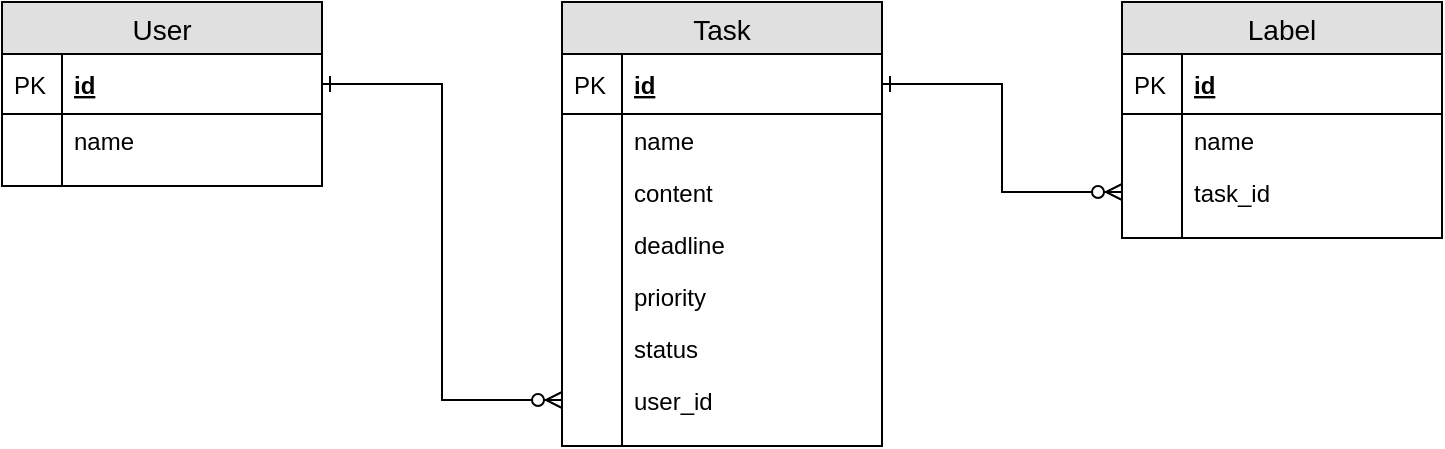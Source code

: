 <mxfile version="12.6.5" type="device"><diagram id="Nj8gCTXLQV1JdTMn_7A6" name="Page-1"><mxGraphModel dx="1351" dy="971" grid="1" gridSize="10" guides="1" tooltips="1" connect="1" arrows="1" fold="1" page="1" pageScale="1" pageWidth="1169" pageHeight="1654" math="0" shadow="0"><root><mxCell id="0"/><mxCell id="1" parent="0"/><mxCell id="QrywkvN2mAE73iBg5v3Z-1" value="User" style="swimlane;fontStyle=0;childLayout=stackLayout;horizontal=1;startSize=26;fillColor=#e0e0e0;horizontalStack=0;resizeParent=1;resizeParentMax=0;resizeLast=0;collapsible=1;marginBottom=0;swimlaneFillColor=#ffffff;align=center;fontSize=14;" vertex="1" parent="1"><mxGeometry x="120" y="40" width="160" height="92" as="geometry"/></mxCell><mxCell id="QrywkvN2mAE73iBg5v3Z-2" value="id" style="shape=partialRectangle;top=0;left=0;right=0;bottom=1;align=left;verticalAlign=middle;fillColor=none;spacingLeft=34;spacingRight=4;overflow=hidden;rotatable=0;points=[[0,0.5],[1,0.5]];portConstraint=eastwest;dropTarget=0;fontStyle=5;fontSize=12;" vertex="1" parent="QrywkvN2mAE73iBg5v3Z-1"><mxGeometry y="26" width="160" height="30" as="geometry"/></mxCell><mxCell id="QrywkvN2mAE73iBg5v3Z-3" value="PK" style="shape=partialRectangle;top=0;left=0;bottom=0;fillColor=none;align=left;verticalAlign=middle;spacingLeft=4;spacingRight=4;overflow=hidden;rotatable=0;points=[];portConstraint=eastwest;part=1;fontSize=12;" vertex="1" connectable="0" parent="QrywkvN2mAE73iBg5v3Z-2"><mxGeometry width="30" height="30" as="geometry"/></mxCell><mxCell id="QrywkvN2mAE73iBg5v3Z-4" value="name" style="shape=partialRectangle;top=0;left=0;right=0;bottom=0;align=left;verticalAlign=top;fillColor=none;spacingLeft=34;spacingRight=4;overflow=hidden;rotatable=0;points=[[0,0.5],[1,0.5]];portConstraint=eastwest;dropTarget=0;fontSize=12;" vertex="1" parent="QrywkvN2mAE73iBg5v3Z-1"><mxGeometry y="56" width="160" height="26" as="geometry"/></mxCell><mxCell id="QrywkvN2mAE73iBg5v3Z-5" value="" style="shape=partialRectangle;top=0;left=0;bottom=0;fillColor=none;align=left;verticalAlign=top;spacingLeft=4;spacingRight=4;overflow=hidden;rotatable=0;points=[];portConstraint=eastwest;part=1;fontSize=12;" vertex="1" connectable="0" parent="QrywkvN2mAE73iBg5v3Z-4"><mxGeometry width="30" height="26" as="geometry"/></mxCell><mxCell id="QrywkvN2mAE73iBg5v3Z-10" value="" style="shape=partialRectangle;top=0;left=0;right=0;bottom=0;align=left;verticalAlign=top;fillColor=none;spacingLeft=34;spacingRight=4;overflow=hidden;rotatable=0;points=[[0,0.5],[1,0.5]];portConstraint=eastwest;dropTarget=0;fontSize=12;" vertex="1" parent="QrywkvN2mAE73iBg5v3Z-1"><mxGeometry y="82" width="160" height="10" as="geometry"/></mxCell><mxCell id="QrywkvN2mAE73iBg5v3Z-11" value="" style="shape=partialRectangle;top=0;left=0;bottom=0;fillColor=none;align=left;verticalAlign=top;spacingLeft=4;spacingRight=4;overflow=hidden;rotatable=0;points=[];portConstraint=eastwest;part=1;fontSize=12;" vertex="1" connectable="0" parent="QrywkvN2mAE73iBg5v3Z-10"><mxGeometry width="30" height="10" as="geometry"/></mxCell><mxCell id="QrywkvN2mAE73iBg5v3Z-12" value="Task" style="swimlane;fontStyle=0;childLayout=stackLayout;horizontal=1;startSize=26;fillColor=#e0e0e0;horizontalStack=0;resizeParent=1;resizeParentMax=0;resizeLast=0;collapsible=1;marginBottom=0;swimlaneFillColor=#ffffff;align=center;fontSize=14;" vertex="1" parent="1"><mxGeometry x="400" y="40" width="160" height="222" as="geometry"/></mxCell><mxCell id="QrywkvN2mAE73iBg5v3Z-13" value="id" style="shape=partialRectangle;top=0;left=0;right=0;bottom=1;align=left;verticalAlign=middle;fillColor=none;spacingLeft=34;spacingRight=4;overflow=hidden;rotatable=0;points=[[0,0.5],[1,0.5]];portConstraint=eastwest;dropTarget=0;fontStyle=5;fontSize=12;" vertex="1" parent="QrywkvN2mAE73iBg5v3Z-12"><mxGeometry y="26" width="160" height="30" as="geometry"/></mxCell><mxCell id="QrywkvN2mAE73iBg5v3Z-14" value="PK" style="shape=partialRectangle;top=0;left=0;bottom=0;fillColor=none;align=left;verticalAlign=middle;spacingLeft=4;spacingRight=4;overflow=hidden;rotatable=0;points=[];portConstraint=eastwest;part=1;fontSize=12;" vertex="1" connectable="0" parent="QrywkvN2mAE73iBg5v3Z-13"><mxGeometry width="30" height="30" as="geometry"/></mxCell><mxCell id="QrywkvN2mAE73iBg5v3Z-15" value="name" style="shape=partialRectangle;top=0;left=0;right=0;bottom=0;align=left;verticalAlign=top;fillColor=none;spacingLeft=34;spacingRight=4;overflow=hidden;rotatable=0;points=[[0,0.5],[1,0.5]];portConstraint=eastwest;dropTarget=0;fontSize=12;" vertex="1" parent="QrywkvN2mAE73iBg5v3Z-12"><mxGeometry y="56" width="160" height="26" as="geometry"/></mxCell><mxCell id="QrywkvN2mAE73iBg5v3Z-16" value="" style="shape=partialRectangle;top=0;left=0;bottom=0;fillColor=none;align=left;verticalAlign=top;spacingLeft=4;spacingRight=4;overflow=hidden;rotatable=0;points=[];portConstraint=eastwest;part=1;fontSize=12;" vertex="1" connectable="0" parent="QrywkvN2mAE73iBg5v3Z-15"><mxGeometry width="30" height="26" as="geometry"/></mxCell><mxCell id="QrywkvN2mAE73iBg5v3Z-17" value="content" style="shape=partialRectangle;top=0;left=0;right=0;bottom=0;align=left;verticalAlign=top;fillColor=none;spacingLeft=34;spacingRight=4;overflow=hidden;rotatable=0;points=[[0,0.5],[1,0.5]];portConstraint=eastwest;dropTarget=0;fontSize=12;" vertex="1" parent="QrywkvN2mAE73iBg5v3Z-12"><mxGeometry y="82" width="160" height="26" as="geometry"/></mxCell><mxCell id="QrywkvN2mAE73iBg5v3Z-18" value="" style="shape=partialRectangle;top=0;left=0;bottom=0;fillColor=none;align=left;verticalAlign=top;spacingLeft=4;spacingRight=4;overflow=hidden;rotatable=0;points=[];portConstraint=eastwest;part=1;fontSize=12;" vertex="1" connectable="0" parent="QrywkvN2mAE73iBg5v3Z-17"><mxGeometry width="30" height="26" as="geometry"/></mxCell><mxCell id="QrywkvN2mAE73iBg5v3Z-19" value="deadline" style="shape=partialRectangle;top=0;left=0;right=0;bottom=0;align=left;verticalAlign=top;fillColor=none;spacingLeft=34;spacingRight=4;overflow=hidden;rotatable=0;points=[[0,0.5],[1,0.5]];portConstraint=eastwest;dropTarget=0;fontSize=12;" vertex="1" parent="QrywkvN2mAE73iBg5v3Z-12"><mxGeometry y="108" width="160" height="26" as="geometry"/></mxCell><mxCell id="QrywkvN2mAE73iBg5v3Z-20" value="" style="shape=partialRectangle;top=0;left=0;bottom=0;fillColor=none;align=left;verticalAlign=top;spacingLeft=4;spacingRight=4;overflow=hidden;rotatable=0;points=[];portConstraint=eastwest;part=1;fontSize=12;" vertex="1" connectable="0" parent="QrywkvN2mAE73iBg5v3Z-19"><mxGeometry width="30" height="26" as="geometry"/></mxCell><mxCell id="QrywkvN2mAE73iBg5v3Z-23" value="priority" style="shape=partialRectangle;top=0;left=0;right=0;bottom=0;align=left;verticalAlign=top;fillColor=none;spacingLeft=34;spacingRight=4;overflow=hidden;rotatable=0;points=[[0,0.5],[1,0.5]];portConstraint=eastwest;dropTarget=0;fontSize=12;" vertex="1" parent="QrywkvN2mAE73iBg5v3Z-12"><mxGeometry y="134" width="160" height="26" as="geometry"/></mxCell><mxCell id="QrywkvN2mAE73iBg5v3Z-24" value="" style="shape=partialRectangle;top=0;left=0;bottom=0;fillColor=none;align=left;verticalAlign=top;spacingLeft=4;spacingRight=4;overflow=hidden;rotatable=0;points=[];portConstraint=eastwest;part=1;fontSize=12;" vertex="1" connectable="0" parent="QrywkvN2mAE73iBg5v3Z-23"><mxGeometry width="30" height="26" as="geometry"/></mxCell><mxCell id="QrywkvN2mAE73iBg5v3Z-25" value="status" style="shape=partialRectangle;top=0;left=0;right=0;bottom=0;align=left;verticalAlign=top;fillColor=none;spacingLeft=34;spacingRight=4;overflow=hidden;rotatable=0;points=[[0,0.5],[1,0.5]];portConstraint=eastwest;dropTarget=0;fontSize=12;" vertex="1" parent="QrywkvN2mAE73iBg5v3Z-12"><mxGeometry y="160" width="160" height="26" as="geometry"/></mxCell><mxCell id="QrywkvN2mAE73iBg5v3Z-26" value="" style="shape=partialRectangle;top=0;left=0;bottom=0;fillColor=none;align=left;verticalAlign=top;spacingLeft=4;spacingRight=4;overflow=hidden;rotatable=0;points=[];portConstraint=eastwest;part=1;fontSize=12;" vertex="1" connectable="0" parent="QrywkvN2mAE73iBg5v3Z-25"><mxGeometry width="30" height="26" as="geometry"/></mxCell><mxCell id="QrywkvN2mAE73iBg5v3Z-27" value="user_id" style="shape=partialRectangle;top=0;left=0;right=0;bottom=0;align=left;verticalAlign=top;fillColor=none;spacingLeft=34;spacingRight=4;overflow=hidden;rotatable=0;points=[[0,0.5],[1,0.5]];portConstraint=eastwest;dropTarget=0;fontSize=12;" vertex="1" parent="QrywkvN2mAE73iBg5v3Z-12"><mxGeometry y="186" width="160" height="26" as="geometry"/></mxCell><mxCell id="QrywkvN2mAE73iBg5v3Z-28" value="" style="shape=partialRectangle;top=0;left=0;bottom=0;fillColor=none;align=left;verticalAlign=top;spacingLeft=4;spacingRight=4;overflow=hidden;rotatable=0;points=[];portConstraint=eastwest;part=1;fontSize=12;" vertex="1" connectable="0" parent="QrywkvN2mAE73iBg5v3Z-27"><mxGeometry width="30" height="26" as="geometry"/></mxCell><mxCell id="QrywkvN2mAE73iBg5v3Z-21" value="" style="shape=partialRectangle;top=0;left=0;right=0;bottom=0;align=left;verticalAlign=top;fillColor=none;spacingLeft=34;spacingRight=4;overflow=hidden;rotatable=0;points=[[0,0.5],[1,0.5]];portConstraint=eastwest;dropTarget=0;fontSize=12;" vertex="1" parent="QrywkvN2mAE73iBg5v3Z-12"><mxGeometry y="212" width="160" height="10" as="geometry"/></mxCell><mxCell id="QrywkvN2mAE73iBg5v3Z-22" value="" style="shape=partialRectangle;top=0;left=0;bottom=0;fillColor=none;align=left;verticalAlign=top;spacingLeft=4;spacingRight=4;overflow=hidden;rotatable=0;points=[];portConstraint=eastwest;part=1;fontSize=12;" vertex="1" connectable="0" parent="QrywkvN2mAE73iBg5v3Z-21"><mxGeometry width="30" height="10" as="geometry"/></mxCell><mxCell id="QrywkvN2mAE73iBg5v3Z-29" value="Label" style="swimlane;fontStyle=0;childLayout=stackLayout;horizontal=1;startSize=26;fillColor=#e0e0e0;horizontalStack=0;resizeParent=1;resizeParentMax=0;resizeLast=0;collapsible=1;marginBottom=0;swimlaneFillColor=#ffffff;align=center;fontSize=14;" vertex="1" parent="1"><mxGeometry x="680" y="40" width="160" height="118" as="geometry"/></mxCell><mxCell id="QrywkvN2mAE73iBg5v3Z-30" value="id" style="shape=partialRectangle;top=0;left=0;right=0;bottom=1;align=left;verticalAlign=middle;fillColor=none;spacingLeft=34;spacingRight=4;overflow=hidden;rotatable=0;points=[[0,0.5],[1,0.5]];portConstraint=eastwest;dropTarget=0;fontStyle=5;fontSize=12;" vertex="1" parent="QrywkvN2mAE73iBg5v3Z-29"><mxGeometry y="26" width="160" height="30" as="geometry"/></mxCell><mxCell id="QrywkvN2mAE73iBg5v3Z-31" value="PK" style="shape=partialRectangle;top=0;left=0;bottom=0;fillColor=none;align=left;verticalAlign=middle;spacingLeft=4;spacingRight=4;overflow=hidden;rotatable=0;points=[];portConstraint=eastwest;part=1;fontSize=12;" vertex="1" connectable="0" parent="QrywkvN2mAE73iBg5v3Z-30"><mxGeometry width="30" height="30" as="geometry"/></mxCell><mxCell id="QrywkvN2mAE73iBg5v3Z-32" value="name" style="shape=partialRectangle;top=0;left=0;right=0;bottom=0;align=left;verticalAlign=top;fillColor=none;spacingLeft=34;spacingRight=4;overflow=hidden;rotatable=0;points=[[0,0.5],[1,0.5]];portConstraint=eastwest;dropTarget=0;fontSize=12;" vertex="1" parent="QrywkvN2mAE73iBg5v3Z-29"><mxGeometry y="56" width="160" height="26" as="geometry"/></mxCell><mxCell id="QrywkvN2mAE73iBg5v3Z-33" value="" style="shape=partialRectangle;top=0;left=0;bottom=0;fillColor=none;align=left;verticalAlign=top;spacingLeft=4;spacingRight=4;overflow=hidden;rotatable=0;points=[];portConstraint=eastwest;part=1;fontSize=12;" vertex="1" connectable="0" parent="QrywkvN2mAE73iBg5v3Z-32"><mxGeometry width="30" height="26" as="geometry"/></mxCell><mxCell id="QrywkvN2mAE73iBg5v3Z-34" value="task_id" style="shape=partialRectangle;top=0;left=0;right=0;bottom=0;align=left;verticalAlign=top;fillColor=none;spacingLeft=34;spacingRight=4;overflow=hidden;rotatable=0;points=[[0,0.5],[1,0.5]];portConstraint=eastwest;dropTarget=0;fontSize=12;" vertex="1" parent="QrywkvN2mAE73iBg5v3Z-29"><mxGeometry y="82" width="160" height="26" as="geometry"/></mxCell><mxCell id="QrywkvN2mAE73iBg5v3Z-35" value="" style="shape=partialRectangle;top=0;left=0;bottom=0;fillColor=none;align=left;verticalAlign=top;spacingLeft=4;spacingRight=4;overflow=hidden;rotatable=0;points=[];portConstraint=eastwest;part=1;fontSize=12;" vertex="1" connectable="0" parent="QrywkvN2mAE73iBg5v3Z-34"><mxGeometry width="30" height="26" as="geometry"/></mxCell><mxCell id="QrywkvN2mAE73iBg5v3Z-38" value="" style="shape=partialRectangle;top=0;left=0;right=0;bottom=0;align=left;verticalAlign=top;fillColor=none;spacingLeft=34;spacingRight=4;overflow=hidden;rotatable=0;points=[[0,0.5],[1,0.5]];portConstraint=eastwest;dropTarget=0;fontSize=12;" vertex="1" parent="QrywkvN2mAE73iBg5v3Z-29"><mxGeometry y="108" width="160" height="10" as="geometry"/></mxCell><mxCell id="QrywkvN2mAE73iBg5v3Z-39" value="" style="shape=partialRectangle;top=0;left=0;bottom=0;fillColor=none;align=left;verticalAlign=top;spacingLeft=4;spacingRight=4;overflow=hidden;rotatable=0;points=[];portConstraint=eastwest;part=1;fontSize=12;" vertex="1" connectable="0" parent="QrywkvN2mAE73iBg5v3Z-38"><mxGeometry width="30" height="10" as="geometry"/></mxCell><mxCell id="QrywkvN2mAE73iBg5v3Z-40" style="edgeStyle=orthogonalEdgeStyle;rounded=0;orthogonalLoop=1;jettySize=auto;html=1;entryX=0;entryY=0.5;entryDx=0;entryDy=0;startArrow=ERone;startFill=0;endArrow=ERzeroToMany;endFill=1;" edge="1" parent="1" source="QrywkvN2mAE73iBg5v3Z-2" target="QrywkvN2mAE73iBg5v3Z-27"><mxGeometry relative="1" as="geometry"/></mxCell><mxCell id="QrywkvN2mAE73iBg5v3Z-43" style="edgeStyle=orthogonalEdgeStyle;rounded=0;orthogonalLoop=1;jettySize=auto;html=1;entryX=0;entryY=0.5;entryDx=0;entryDy=0;startArrow=ERone;startFill=0;endArrow=ERzeroToMany;endFill=1;" edge="1" parent="1" source="QrywkvN2mAE73iBg5v3Z-13" target="QrywkvN2mAE73iBg5v3Z-34"><mxGeometry relative="1" as="geometry"/></mxCell></root></mxGraphModel></diagram></mxfile>